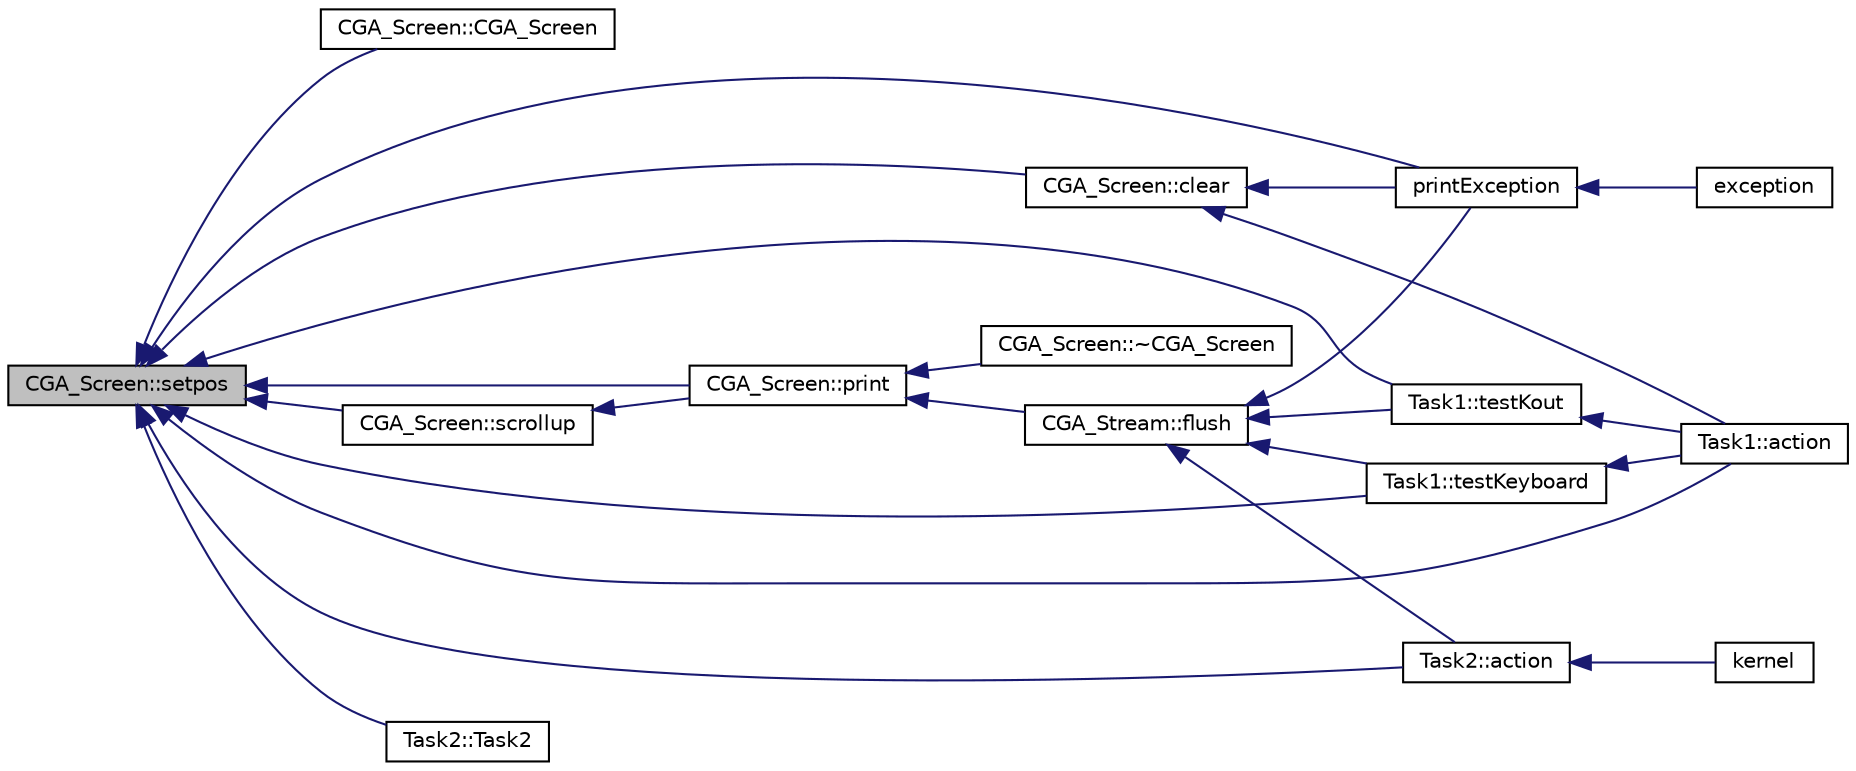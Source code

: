 digraph "CGA_Screen::setpos"
{
  bgcolor="transparent";
  edge [fontname="Helvetica",fontsize="10",labelfontname="Helvetica",labelfontsize="10"];
  node [fontname="Helvetica",fontsize="10",shape=record];
  rankdir="LR";
  Node1 [label="CGA_Screen::setpos",height=0.2,width=0.4,color="black", fillcolor="grey75", style="filled", fontcolor="black"];
  Node1 -> Node2 [dir="back",color="midnightblue",fontsize="10",style="solid",fontname="Helvetica"];
  Node2 [label="CGA_Screen::CGA_Screen",height=0.2,width=0.4,color="black",URL="$classCGA__Screen.html#a4415c1855a6afdc5cd3116e5fa054252",tooltip="Constructor. "];
  Node1 -> Node3 [dir="back",color="midnightblue",fontsize="10",style="solid",fontname="Helvetica"];
  Node3 [label="CGA_Screen::print",height=0.2,width=0.4,color="black",URL="$classCGA__Screen.html#a6c295831093cab87c3944e39160965b9",tooltip="gibt eine Zeichenkette an der aktuellen Position aus "];
  Node3 -> Node4 [dir="back",color="midnightblue",fontsize="10",style="solid",fontname="Helvetica"];
  Node4 [label="CGA_Stream::flush",height=0.2,width=0.4,color="black",URL="$classCGA__Stream.html#a73572f5377a28f09ee9dc3af7b5a65b9",tooltip="ausgeben des Inhaltes des internen Puffers "];
  Node4 -> Node5 [dir="back",color="midnightblue",fontsize="10",style="solid",fontname="Helvetica"];
  Node5 [label="printException",height=0.2,width=0.4,color="black",URL="$exceptions_8cc.html#aa9be12416ab5fcc6ced0ea49ff7825de"];
  Node5 -> Node6 [dir="back",color="midnightblue",fontsize="10",style="solid",fontname="Helvetica"];
  Node6 [label="exception",height=0.2,width=0.4,color="black",URL="$exceptions_8cc.html#a17ac45e3213989a19bb1472093ca30e6",tooltip="Entry point for exceptions. "];
  Node4 -> Node7 [dir="back",color="midnightblue",fontsize="10",style="solid",fontname="Helvetica"];
  Node7 [label="Task1::testKout",height=0.2,width=0.4,color="black",URL="$classTask1.html#a48ca608ac9cdc03ab6614a4f61e2448e",tooltip="test the functionality of the Kout object "];
  Node7 -> Node8 [dir="back",color="midnightblue",fontsize="10",style="solid",fontname="Helvetica"];
  Node8 [label="Task1::action",height=0.2,width=0.4,color="black",URL="$classTask1.html#a0d4029a13591e70af436c0ead066ea5c",tooltip="parse and print multiboot information "];
  Node4 -> Node9 [dir="back",color="midnightblue",fontsize="10",style="solid",fontname="Helvetica"];
  Node9 [label="Task1::testKeyboard",height=0.2,width=0.4,color="black",URL="$classTask1.html#a587ce3fad20f9ec4ec88beefd08db49e",tooltip="test the functionality of the Keyboard_Controller object "];
  Node9 -> Node8 [dir="back",color="midnightblue",fontsize="10",style="solid",fontname="Helvetica"];
  Node4 -> Node10 [dir="back",color="midnightblue",fontsize="10",style="solid",fontname="Helvetica"];
  Node10 [label="Task2::action",height=0.2,width=0.4,color="black",URL="$classTask2.html#aa5de17846032b02d6d0819cdc78b1b3e",tooltip="prints the line "];
  Node10 -> Node11 [dir="back",color="midnightblue",fontsize="10",style="solid",fontname="Helvetica"];
  Node11 [label="kernel",height=0.2,width=0.4,color="black",URL="$main_8cc.html#a796315624c9bcf31fd673cb62e4b9819",tooltip="kernel entry point "];
  Node3 -> Node12 [dir="back",color="midnightblue",fontsize="10",style="solid",fontname="Helvetica"];
  Node12 [label="CGA_Screen::~CGA_Screen",height=0.2,width=0.4,color="black",URL="$classCGA__Screen.html#a8bfd69c9fc770359fb8d6e3a02cbdd1e",tooltip="Destructor. "];
  Node1 -> Node13 [dir="back",color="midnightblue",fontsize="10",style="solid",fontname="Helvetica"];
  Node13 [label="CGA_Screen::scrollup",height=0.2,width=0.4,color="black",URL="$classCGA__Screen.html#a3808a301813e3e1b6368ab75a94ea652",tooltip="das aktuelle Display wird eine Zeile nach oben gescrollt "];
  Node13 -> Node3 [dir="back",color="midnightblue",fontsize="10",style="solid",fontname="Helvetica"];
  Node1 -> Node14 [dir="back",color="midnightblue",fontsize="10",style="solid",fontname="Helvetica"];
  Node14 [label="CGA_Screen::clear",height=0.2,width=0.4,color="black",URL="$classCGA__Screen.html#a622bc3a2822e3006579167343d639353",tooltip="leert den aktuellen Bildschirm "];
  Node14 -> Node5 [dir="back",color="midnightblue",fontsize="10",style="solid",fontname="Helvetica"];
  Node14 -> Node8 [dir="back",color="midnightblue",fontsize="10",style="solid",fontname="Helvetica"];
  Node1 -> Node5 [dir="back",color="midnightblue",fontsize="10",style="solid",fontname="Helvetica"];
  Node1 -> Node7 [dir="back",color="midnightblue",fontsize="10",style="solid",fontname="Helvetica"];
  Node1 -> Node9 [dir="back",color="midnightblue",fontsize="10",style="solid",fontname="Helvetica"];
  Node1 -> Node8 [dir="back",color="midnightblue",fontsize="10",style="solid",fontname="Helvetica"];
  Node1 -> Node15 [dir="back",color="midnightblue",fontsize="10",style="solid",fontname="Helvetica"];
  Node15 [label="Task2::Task2",height=0.2,width=0.4,color="black",URL="$classTask2.html#a4adb42b6119375dfec56808c158dd7dc",tooltip="Default constructor. "];
  Node1 -> Node10 [dir="back",color="midnightblue",fontsize="10",style="solid",fontname="Helvetica"];
}
